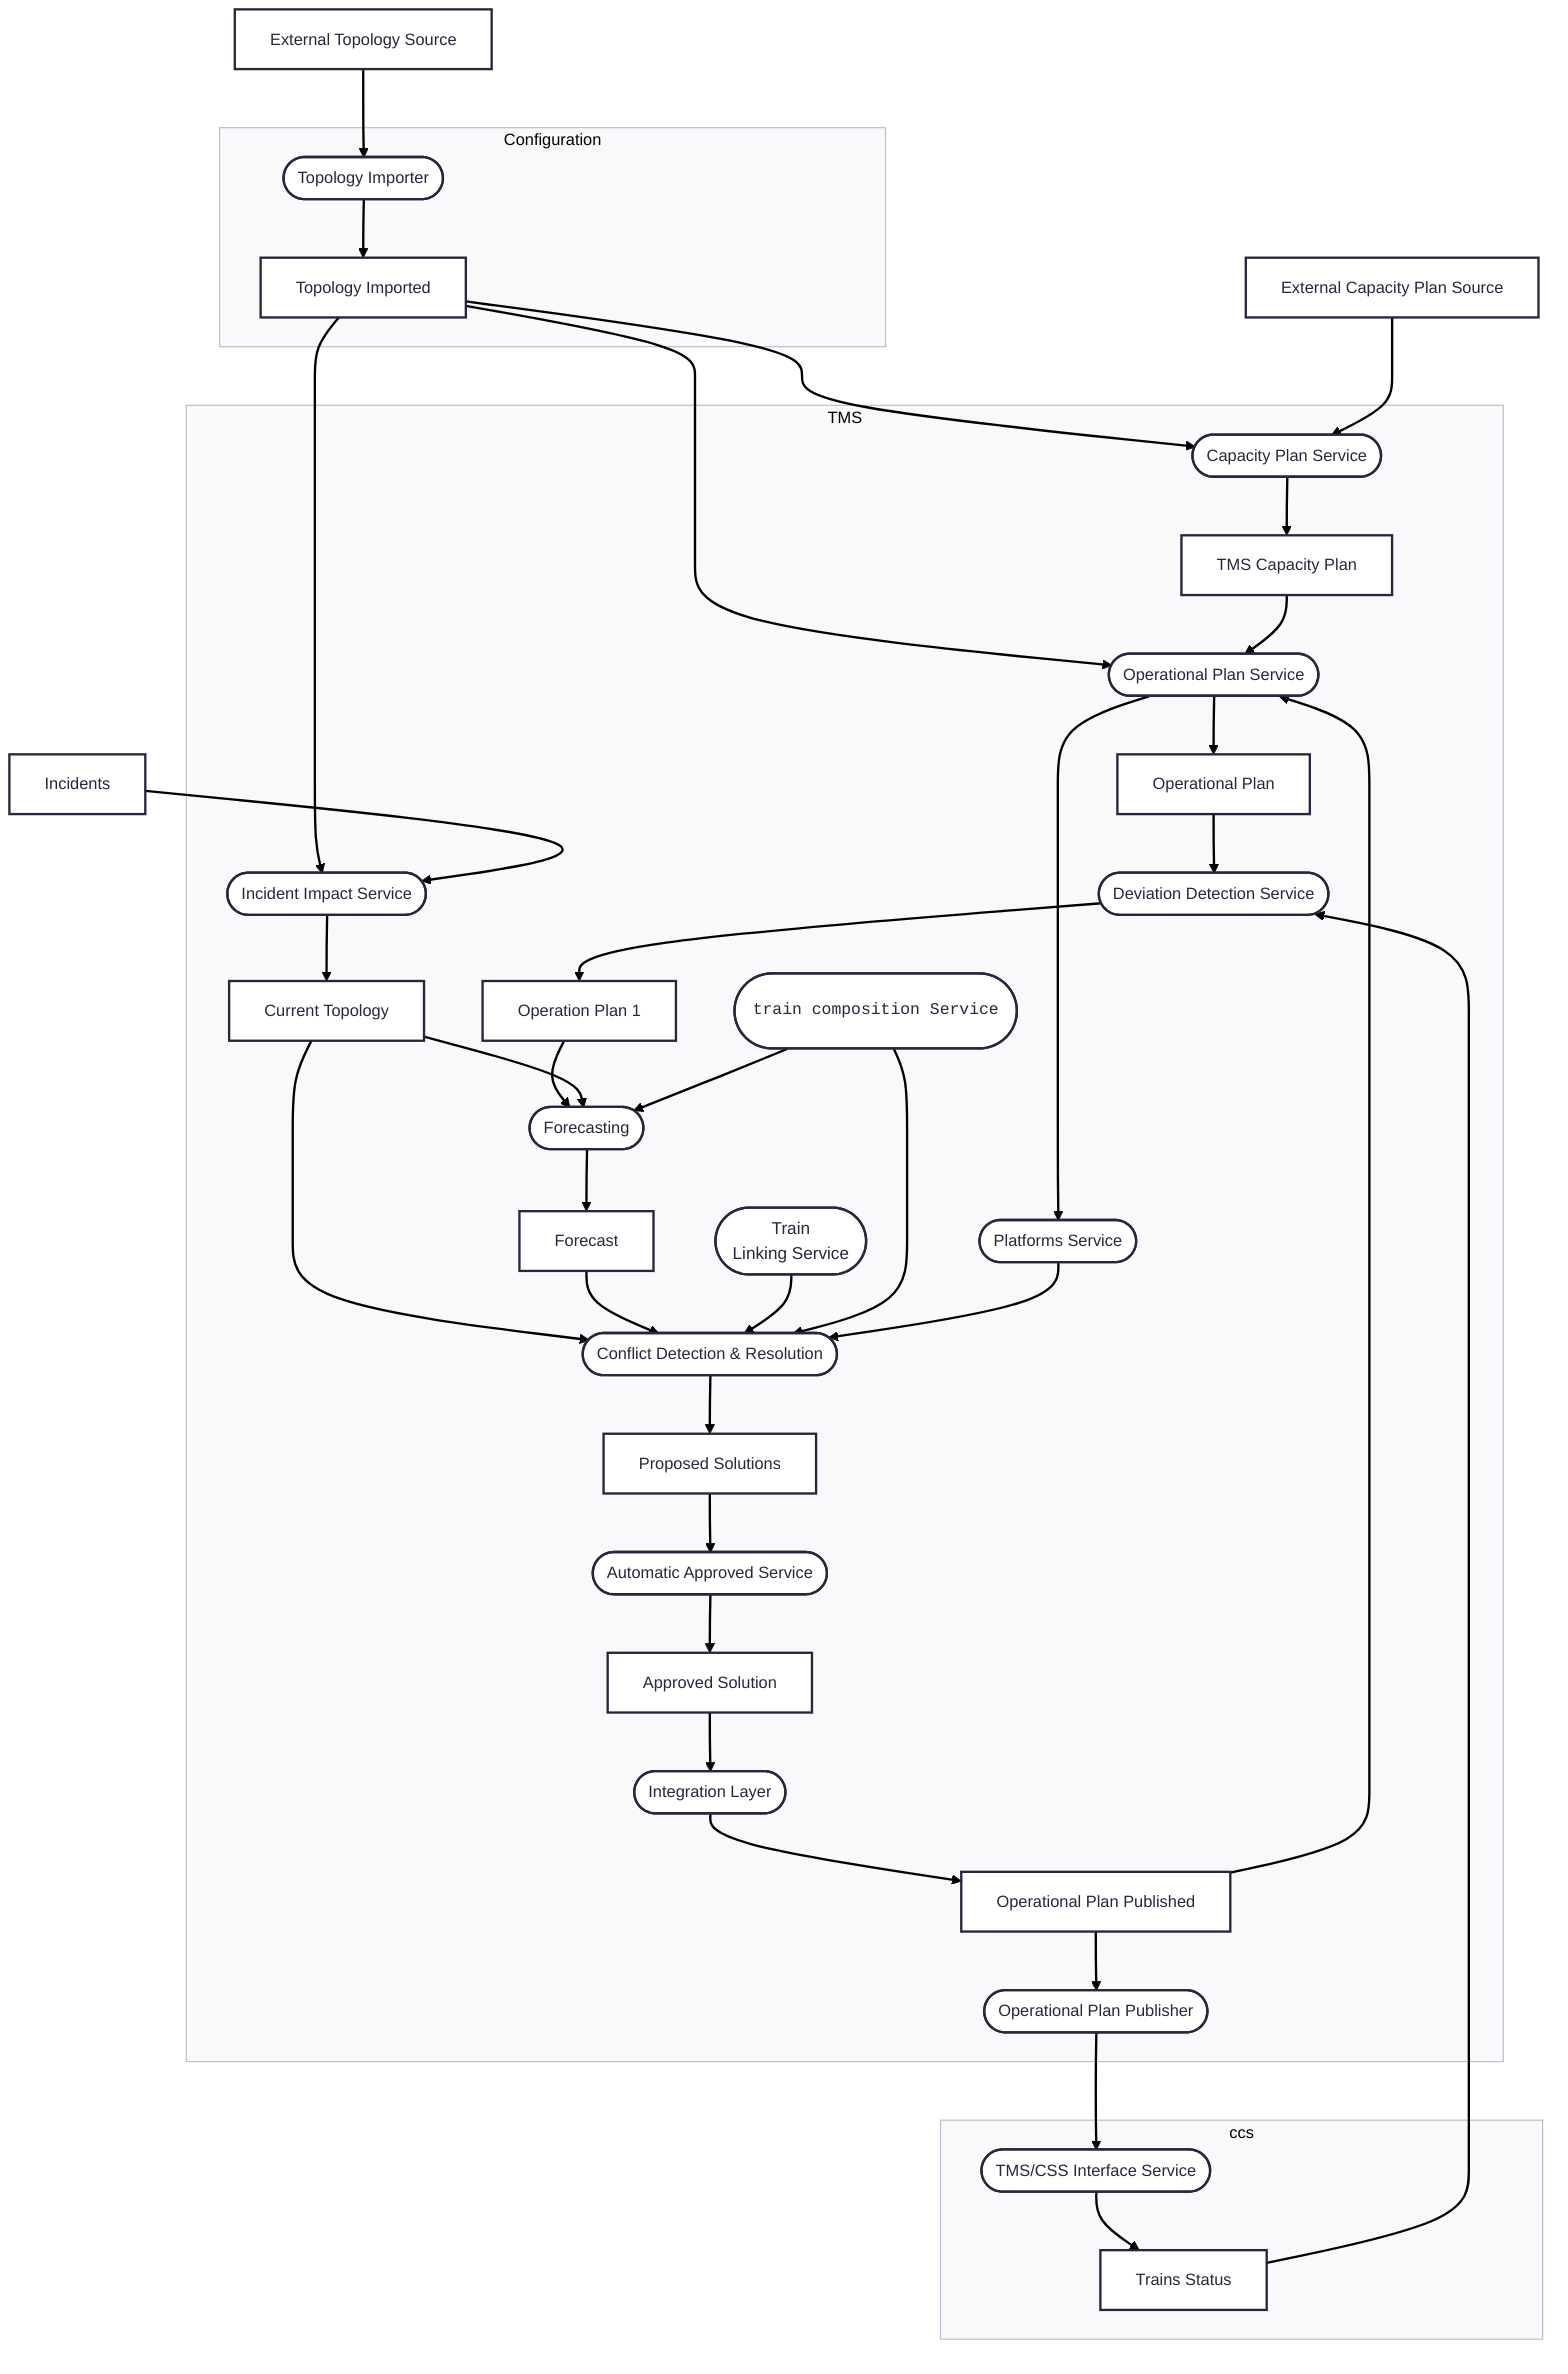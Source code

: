 ---
config:
  theme: redux
  layout: dagre
---
flowchart TD
 subgraph s1["Configuration"]
        n1(["Topology Importer"])
        n2["Topology Imported"]
  end
 subgraph s2["TMS"]
        n3(["Capacity Plan Service"])
        n5["TMS Capacity Plan"]
        n6(["Operational Plan Service"])
        n7["Operational Plan"]
        n8(["Incident Impact Service"])
        n10["Current Topology"]
        n9(["Deviation Detection Service"])
        n16["Operation Plan 1"]
        n14(["Forecasting"])
        n12["Forecast"]
        n15(["Conflict Detection &amp; Resolution"])
        n18["Proposed Solutions"]
        n17(["Automatic Approved Service"])
        n19["Approved Solution"]
        n20(["Integration Layer"])
        n21["Operational Plan Published"]
        n22(["Operational Plan Publisher"])
        n24@{ label: "<span style=\"font-size:11.0pt;line-height:107%;\">Train\nLinking Service</span>" }
        n25@{ label: "<pre class=\"tw-data-text\" data-placeholder=\"Traduzione\" id=\"tw-target-text\" role=\"text\" tabindex=\"-1\" aria-label=\"Testo\" data-ved=\"2ahUKEwicquno6cSQAxUggf0HHR3sBjYQ3ewLegQIDRAV\" style=\"font-size:\"><span class=\"Y2IQFc\" lang=\"en\">train composition Service</span></pre>" }
        n26(["Platforms Service"])
  end
 subgraph s3["ccs"]
        n13(["TMS/CSS Interface Service"])
        n23["Trains Status"]
  end
    C["External Topology Source"] --> n1
    n1 --> n2
    n2 --> n3 & n6 & n8
    n4["External Capacity Plan Source"] --> n3
    n3 --> n5
    n5 --> n6
    n6 --> n7 & n26
    n8 --> n10
    n11["Incidents"] --> n8
    n7 --> n9
    n9 --> n16
    n16 --> n14
    n10 --> n14 & n15
    n14 --> n12
    n12 --> n15
    n15 --> n18
    n18 --> n17
    n17 --> n19
    n19 --> n20
    n20 --> n21
    n21 --> n6 & n22
    n22 --> n13
    n13 --> n23
    n23 --> n9
    n24 --> n15
    n25 --> n15 & n14
    n26 --> n15
    n2@{ shape: rect}
    n5@{ shape: rect}
    n7@{ shape: rect}
    n10@{ shape: rect}
    n16@{ shape: rect}
    n18@{ shape: rect}
    n19@{ shape: rect}
    n21@{ shape: rect}
    n24@{ shape: stadium}
    n25@{ shape: stadium}
    n23@{ shape: rect}
    n4@{ shape: rect}
    n11@{ shape: rect}